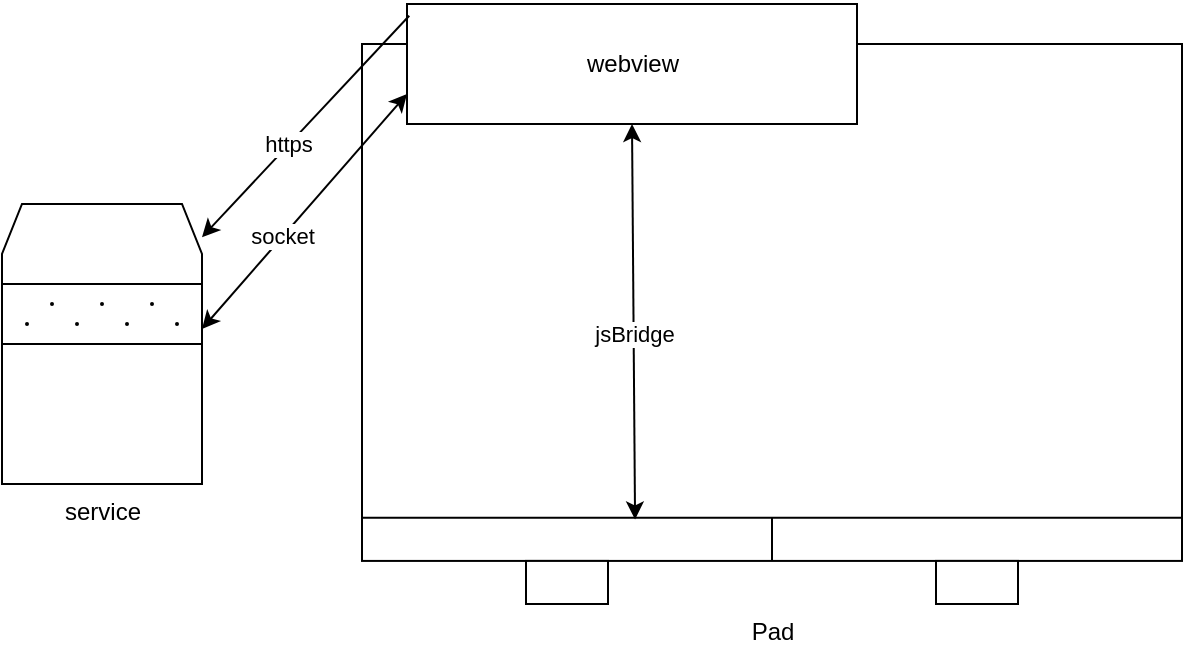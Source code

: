 <mxfile version="15.7.3" type="github">
  <diagram id="q6U_2oeTVZRiRgC-m4ye" name="第 1 页">
    <mxGraphModel dx="1185" dy="635" grid="1" gridSize="10" guides="1" tooltips="1" connect="1" arrows="1" fold="1" page="1" pageScale="1" pageWidth="827" pageHeight="1169" math="0" shadow="0">
      <root>
        <mxCell id="0" />
        <mxCell id="1" parent="0" />
        <mxCell id="Ci2zXu0WS2SNQeyCEPLp-16" value="Pad" style="verticalLabelPosition=bottom;html=1;verticalAlign=top;align=center;shape=mxgraph.floorplan.dresser;" vertex="1" parent="1">
          <mxGeometry x="290" y="120" width="410" height="280" as="geometry" />
        </mxCell>
        <mxCell id="Ci2zXu0WS2SNQeyCEPLp-25" value="webview" style="rounded=0;whiteSpace=wrap;html=1;" vertex="1" parent="1">
          <mxGeometry x="312.5" y="100" width="225" height="60" as="geometry" />
        </mxCell>
        <mxCell id="Ci2zXu0WS2SNQeyCEPLp-29" value="service" style="shape=mxgraph.pid.driers.drier_(fluidized_bed);html=1;pointerEvents=1;align=center;verticalLabelPosition=bottom;verticalAlign=top;dashed=0;" vertex="1" parent="1">
          <mxGeometry x="110" y="200" width="100" height="140" as="geometry" />
        </mxCell>
        <mxCell id="Ci2zXu0WS2SNQeyCEPLp-24" value="" style="endArrow=classic;startArrow=classic;html=1;rounded=0;exitX=1;exitY=0.446;exitDx=0;exitDy=0;exitPerimeter=0;entryX=0;entryY=0.75;entryDx=0;entryDy=0;" edge="1" parent="1" source="Ci2zXu0WS2SNQeyCEPLp-29" target="Ci2zXu0WS2SNQeyCEPLp-25">
          <mxGeometry width="50" height="50" relative="1" as="geometry">
            <mxPoint x="160" y="200" as="sourcePoint" />
            <mxPoint x="250" y="180" as="targetPoint" />
          </mxGeometry>
        </mxCell>
        <mxCell id="Ci2zXu0WS2SNQeyCEPLp-41" value="socket" style="edgeLabel;html=1;align=center;verticalAlign=middle;resizable=0;points=[];" vertex="1" connectable="0" parent="Ci2zXu0WS2SNQeyCEPLp-24">
          <mxGeometry x="-0.212" y="1" relative="1" as="geometry">
            <mxPoint as="offset" />
          </mxGeometry>
        </mxCell>
        <mxCell id="Ci2zXu0WS2SNQeyCEPLp-42" value="" style="endArrow=classic;startArrow=classic;html=1;rounded=0;entryX=0.5;entryY=1;entryDx=0;entryDy=0;exitX=0.333;exitY=0.849;exitDx=0;exitDy=0;exitPerimeter=0;" edge="1" parent="1" source="Ci2zXu0WS2SNQeyCEPLp-16" target="Ci2zXu0WS2SNQeyCEPLp-25">
          <mxGeometry width="50" height="50" relative="1" as="geometry">
            <mxPoint x="425" y="350" as="sourcePoint" />
            <mxPoint x="500" y="240" as="targetPoint" />
          </mxGeometry>
        </mxCell>
        <mxCell id="Ci2zXu0WS2SNQeyCEPLp-43" value="jsBridge" style="edgeLabel;html=1;align=center;verticalAlign=middle;resizable=0;points=[];" vertex="1" connectable="0" parent="Ci2zXu0WS2SNQeyCEPLp-42">
          <mxGeometry x="-0.06" relative="1" as="geometry">
            <mxPoint as="offset" />
          </mxGeometry>
        </mxCell>
        <mxCell id="Ci2zXu0WS2SNQeyCEPLp-44" value="" style="endArrow=classic;html=1;rounded=0;exitX=0.005;exitY=0.098;exitDx=0;exitDy=0;exitPerimeter=0;" edge="1" parent="1" source="Ci2zXu0WS2SNQeyCEPLp-25" target="Ci2zXu0WS2SNQeyCEPLp-29">
          <mxGeometry width="50" height="50" relative="1" as="geometry">
            <mxPoint x="310" y="100" as="sourcePoint" />
            <mxPoint x="390" y="230" as="targetPoint" />
          </mxGeometry>
        </mxCell>
        <mxCell id="Ci2zXu0WS2SNQeyCEPLp-45" value="https" style="edgeLabel;html=1;align=center;verticalAlign=middle;resizable=0;points=[];" vertex="1" connectable="0" parent="Ci2zXu0WS2SNQeyCEPLp-44">
          <mxGeometry x="0.163" y="-1" relative="1" as="geometry">
            <mxPoint as="offset" />
          </mxGeometry>
        </mxCell>
      </root>
    </mxGraphModel>
  </diagram>
</mxfile>

